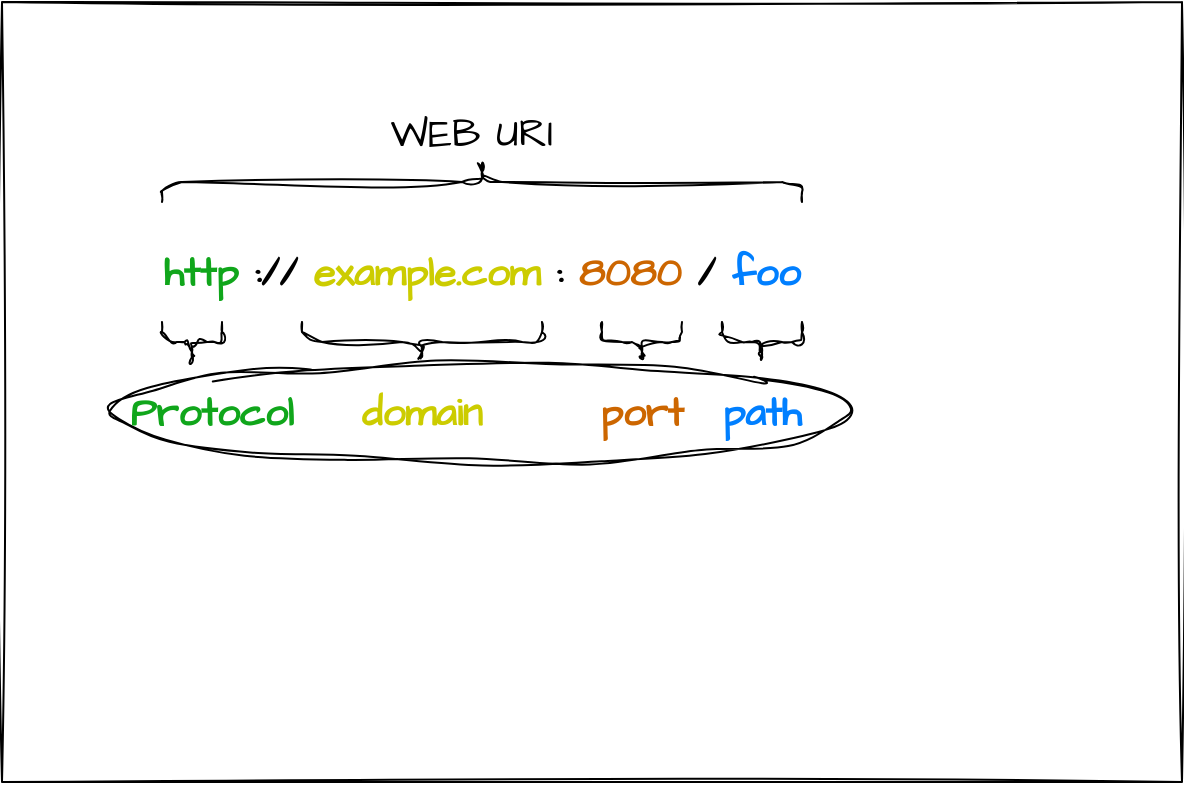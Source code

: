 <mxfile version="21.1.2" type="device">
  <diagram id="OPJJyuxxKD-OVzjyU5gf" name="第 1 页">
    <mxGraphModel dx="1886" dy="983" grid="1" gridSize="10" guides="1" tooltips="1" connect="1" arrows="1" fold="1" page="1" pageScale="1" pageWidth="1654" pageHeight="1169" math="0" shadow="0">
      <root>
        <mxCell id="0" />
        <mxCell id="1" parent="0" />
        <mxCell id="sTEC8SizhlwPguVRKKxZ-1" value="" style="rounded=0;whiteSpace=wrap;html=1;sketch=1;hachureGap=4;jiggle=2;curveFitting=1;fontFamily=Architects Daughter;fontSource=https%3A%2F%2Ffonts.googleapis.com%2Fcss%3Ffamily%3DArchitects%2BDaughter;fontSize=20;" vertex="1" parent="1">
          <mxGeometry x="200" y="270" width="590" height="390" as="geometry" />
        </mxCell>
        <mxCell id="sTEC8SizhlwPguVRKKxZ-14" value="" style="ellipse;whiteSpace=wrap;html=1;sketch=1;hachureGap=4;jiggle=2;curveFitting=1;fontFamily=Architects Daughter;fontSource=https%3A%2F%2Ffonts.googleapis.com%2Fcss%3Ffamily%3DArchitects%2BDaughter;fontSize=20;" vertex="1" parent="1">
          <mxGeometry x="255" y="450" width="370" height="50" as="geometry" />
        </mxCell>
        <mxCell id="sTEC8SizhlwPguVRKKxZ-2" value="&lt;b&gt;&lt;font color=&quot;#10a61b&quot;&gt;http &lt;/font&gt;:// &lt;font color=&quot;#cccc00&quot;&gt;example.com&lt;/font&gt; : &lt;font color=&quot;#cc6600&quot;&gt;8080&amp;nbsp;&lt;/font&gt;/&amp;nbsp;&lt;font color=&quot;#007fff&quot;&gt;foo&lt;/font&gt;&lt;/b&gt;" style="text;strokeColor=none;fillColor=none;html=1;align=center;verticalAlign=middle;whiteSpace=wrap;rounded=0;fontSize=20;fontFamily=Architects Daughter;" vertex="1" parent="1">
          <mxGeometry x="270" y="390" width="340" height="30" as="geometry" />
        </mxCell>
        <mxCell id="sTEC8SizhlwPguVRKKxZ-3" value="" style="shape=curlyBracket;whiteSpace=wrap;html=1;rounded=1;labelPosition=left;verticalLabelPosition=middle;align=right;verticalAlign=middle;sketch=1;hachureGap=4;jiggle=2;curveFitting=1;fontFamily=Architects Daughter;fontSource=https%3A%2F%2Ffonts.googleapis.com%2Fcss%3Ffamily%3DArchitects%2BDaughter;fontSize=20;direction=north;size=0.5;" vertex="1" parent="1">
          <mxGeometry x="280" y="430" width="30" height="20" as="geometry" />
        </mxCell>
        <mxCell id="sTEC8SizhlwPguVRKKxZ-4" value="" style="shape=curlyBracket;whiteSpace=wrap;html=1;rounded=1;labelPosition=left;verticalLabelPosition=middle;align=right;verticalAlign=middle;sketch=1;hachureGap=4;jiggle=2;curveFitting=1;fontFamily=Architects Daughter;fontSource=https%3A%2F%2Ffonts.googleapis.com%2Fcss%3Ffamily%3DArchitects%2BDaughter;fontSize=20;direction=north;size=0.5;" vertex="1" parent="1">
          <mxGeometry x="350" y="430" width="120" height="20" as="geometry" />
        </mxCell>
        <mxCell id="sTEC8SizhlwPguVRKKxZ-5" value="" style="shape=curlyBracket;whiteSpace=wrap;html=1;rounded=1;labelPosition=left;verticalLabelPosition=middle;align=right;verticalAlign=middle;sketch=1;hachureGap=4;jiggle=2;curveFitting=1;fontFamily=Architects Daughter;fontSource=https%3A%2F%2Ffonts.googleapis.com%2Fcss%3Ffamily%3DArchitects%2BDaughter;fontSize=20;direction=north;" vertex="1" parent="1">
          <mxGeometry x="500" y="430" width="40" height="20" as="geometry" />
        </mxCell>
        <mxCell id="sTEC8SizhlwPguVRKKxZ-6" value="" style="shape=curlyBracket;whiteSpace=wrap;html=1;rounded=1;labelPosition=left;verticalLabelPosition=middle;align=right;verticalAlign=middle;sketch=1;hachureGap=4;jiggle=2;curveFitting=1;fontFamily=Architects Daughter;fontSource=https%3A%2F%2Ffonts.googleapis.com%2Fcss%3Ffamily%3DArchitects%2BDaughter;fontSize=20;direction=north;size=0.5;" vertex="1" parent="1">
          <mxGeometry x="560" y="430" width="40" height="20" as="geometry" />
        </mxCell>
        <mxCell id="sTEC8SizhlwPguVRKKxZ-7" value="&lt;font color=&quot;#10a61b&quot;&gt;&lt;b&gt;Protocol&lt;/b&gt;&lt;/font&gt;" style="text;strokeColor=none;fillColor=none;html=1;align=center;verticalAlign=middle;whiteSpace=wrap;rounded=0;fontSize=20;fontFamily=Architects Daughter;" vertex="1" parent="1">
          <mxGeometry x="275" y="460" width="60" height="30" as="geometry" />
        </mxCell>
        <mxCell id="sTEC8SizhlwPguVRKKxZ-8" value="&lt;b&gt;&lt;font color=&quot;#cccc00&quot;&gt;domain&lt;/font&gt;&lt;/b&gt;" style="text;strokeColor=none;fillColor=none;html=1;align=center;verticalAlign=middle;whiteSpace=wrap;rounded=0;fontSize=20;fontFamily=Architects Daughter;" vertex="1" parent="1">
          <mxGeometry x="380" y="460" width="60" height="30" as="geometry" />
        </mxCell>
        <mxCell id="sTEC8SizhlwPguVRKKxZ-9" value="&lt;b&gt;&lt;font color=&quot;#cc6600&quot;&gt;port&lt;/font&gt;&lt;/b&gt;" style="text;strokeColor=none;fillColor=none;html=1;align=center;verticalAlign=middle;whiteSpace=wrap;rounded=0;fontSize=20;fontFamily=Architects Daughter;" vertex="1" parent="1">
          <mxGeometry x="490" y="460" width="60" height="30" as="geometry" />
        </mxCell>
        <mxCell id="sTEC8SizhlwPguVRKKxZ-10" value="&lt;b&gt;&lt;font color=&quot;#007fff&quot;&gt;path&lt;/font&gt;&lt;/b&gt;" style="text;strokeColor=none;fillColor=none;html=1;align=center;verticalAlign=middle;whiteSpace=wrap;rounded=0;fontSize=20;fontFamily=Architects Daughter;" vertex="1" parent="1">
          <mxGeometry x="550" y="460" width="60" height="30" as="geometry" />
        </mxCell>
        <mxCell id="sTEC8SizhlwPguVRKKxZ-11" value="" style="shape=curlyBracket;whiteSpace=wrap;html=1;rounded=1;flipH=1;labelPosition=right;verticalLabelPosition=middle;align=left;verticalAlign=middle;sketch=1;hachureGap=4;jiggle=2;curveFitting=1;fontFamily=Architects Daughter;fontSource=https%3A%2F%2Ffonts.googleapis.com%2Fcss%3Ffamily%3DArchitects%2BDaughter;fontSize=20;direction=south;" vertex="1" parent="1">
          <mxGeometry x="280" y="350" width="320" height="20" as="geometry" />
        </mxCell>
        <mxCell id="sTEC8SizhlwPguVRKKxZ-12" value="WEB URI" style="text;strokeColor=none;fillColor=none;html=1;align=center;verticalAlign=middle;whiteSpace=wrap;rounded=0;fontSize=20;fontFamily=Architects Daughter;" vertex="1" parent="1">
          <mxGeometry x="390" y="320" width="90" height="30" as="geometry" />
        </mxCell>
      </root>
    </mxGraphModel>
  </diagram>
</mxfile>
